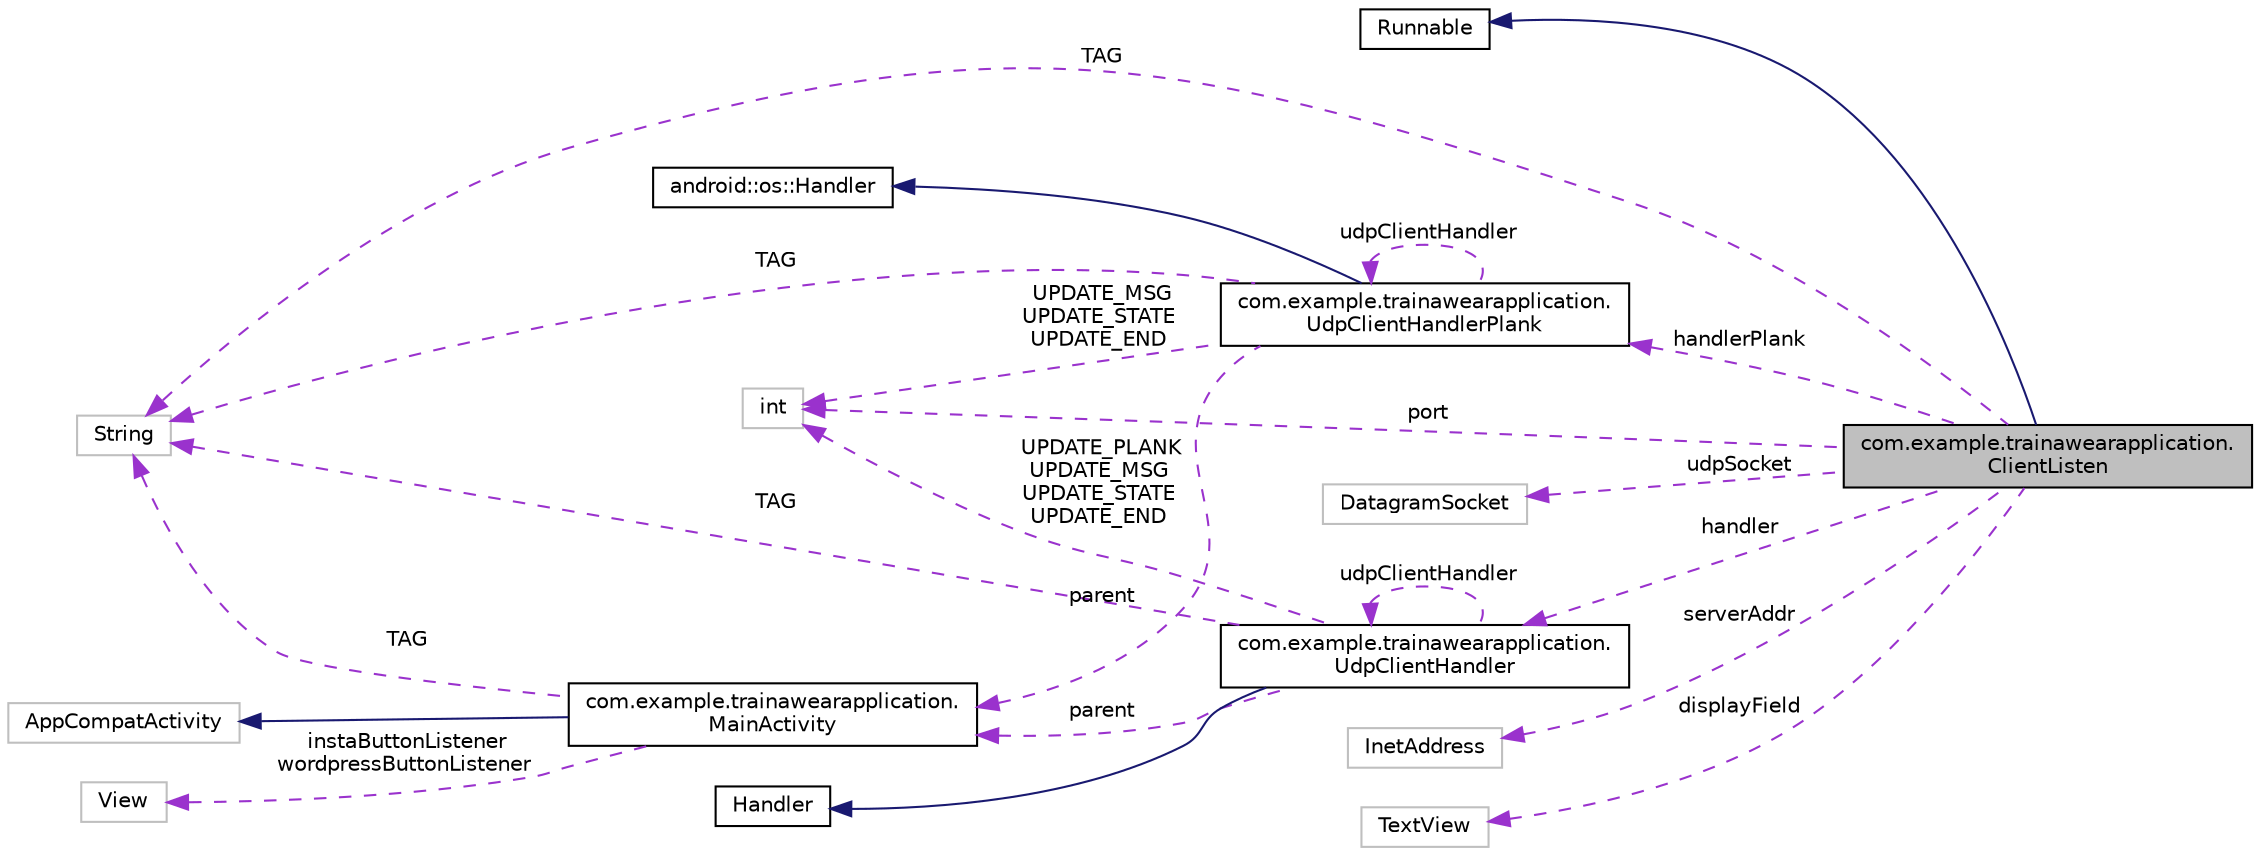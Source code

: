 digraph "com.example.trainawearapplication.ClientListen"
{
 // INTERACTIVE_SVG=YES
 // LATEX_PDF_SIZE
  edge [fontname="Helvetica",fontsize="10",labelfontname="Helvetica",labelfontsize="10"];
  node [fontname="Helvetica",fontsize="10",shape=record];
  rankdir="LR";
  Node2 [label="com.example.trainawearapplication.\lClientListen",height=0.2,width=0.4,color="black", fillcolor="grey75", style="filled", fontcolor="black",tooltip=" "];
  Node3 -> Node2 [dir="back",color="midnightblue",fontsize="10",style="solid",fontname="Helvetica"];
  Node3 [label="Runnable",height=0.2,width=0.4,color="black", fillcolor="white", style="filled",URL="$class_runnable.html",tooltip=" "];
  Node4 -> Node2 [dir="back",color="darkorchid3",fontsize="10",style="dashed",label=" TAG" ,fontname="Helvetica"];
  Node4 [label="String",height=0.2,width=0.4,color="grey75", fillcolor="white", style="filled",tooltip=" "];
  Node5 -> Node2 [dir="back",color="darkorchid3",fontsize="10",style="dashed",label=" handlerPlank" ,fontname="Helvetica"];
  Node5 [label="com.example.trainawearapplication.\lUdpClientHandlerPlank",height=0.2,width=0.4,color="black", fillcolor="white", style="filled",URL="$classcom_1_1example_1_1trainawearapplication_1_1_udp_client_handler_plank.html",tooltip=" "];
  Node6 -> Node5 [dir="back",color="midnightblue",fontsize="10",style="solid",fontname="Helvetica"];
  Node6 [label="android::os::Handler",height=0.2,width=0.4,color="black", fillcolor="white", style="filled",URL="$classandroid_1_1os_1_1_handler.html",tooltip=" "];
  Node4 -> Node5 [dir="back",color="darkorchid3",fontsize="10",style="dashed",label=" TAG" ,fontname="Helvetica"];
  Node5 -> Node5 [dir="back",color="darkorchid3",fontsize="10",style="dashed",label=" udpClientHandler" ,fontname="Helvetica"];
  Node7 -> Node5 [dir="back",color="darkorchid3",fontsize="10",style="dashed",label=" parent" ,fontname="Helvetica"];
  Node7 [label="com.example.trainawearapplication.\lMainActivity",height=0.2,width=0.4,color="black", fillcolor="white", style="filled",URL="$classcom_1_1example_1_1trainawearapplication_1_1_main_activity.html",tooltip=" "];
  Node8 -> Node7 [dir="back",color="midnightblue",fontsize="10",style="solid",fontname="Helvetica"];
  Node8 [label="AppCompatActivity",height=0.2,width=0.4,color="grey75", fillcolor="white", style="filled",tooltip=" "];
  Node4 -> Node7 [dir="back",color="darkorchid3",fontsize="10",style="dashed",label=" TAG" ,fontname="Helvetica"];
  Node9 -> Node7 [dir="back",color="darkorchid3",fontsize="10",style="dashed",label=" instaButtonListener\nwordpressButtonListener" ,fontname="Helvetica"];
  Node9 [label="View",height=0.2,width=0.4,color="grey75", fillcolor="white", style="filled",tooltip=" "];
  Node10 -> Node5 [dir="back",color="darkorchid3",fontsize="10",style="dashed",label=" UPDATE_MSG\nUPDATE_STATE\nUPDATE_END" ,fontname="Helvetica"];
  Node10 [label="int",height=0.2,width=0.4,color="grey75", fillcolor="white", style="filled",tooltip=" "];
  Node11 -> Node2 [dir="back",color="darkorchid3",fontsize="10",style="dashed",label=" udpSocket" ,fontname="Helvetica"];
  Node11 [label="DatagramSocket",height=0.2,width=0.4,color="grey75", fillcolor="white", style="filled",tooltip=" "];
  Node12 -> Node2 [dir="back",color="darkorchid3",fontsize="10",style="dashed",label=" handler" ,fontname="Helvetica"];
  Node12 [label="com.example.trainawearapplication.\lUdpClientHandler",height=0.2,width=0.4,color="black", fillcolor="white", style="filled",URL="$classcom_1_1example_1_1trainawearapplication_1_1_udp_client_handler.html",tooltip=" "];
  Node13 -> Node12 [dir="back",color="midnightblue",fontsize="10",style="solid",fontname="Helvetica"];
  Node13 [label="Handler",height=0.2,width=0.4,color="black", fillcolor="white", style="filled",URL="$classandroid_1_1os_1_1_handler.html",tooltip=" "];
  Node4 -> Node12 [dir="back",color="darkorchid3",fontsize="10",style="dashed",label=" TAG" ,fontname="Helvetica"];
  Node7 -> Node12 [dir="back",color="darkorchid3",fontsize="10",style="dashed",label=" parent" ,fontname="Helvetica"];
  Node12 -> Node12 [dir="back",color="darkorchid3",fontsize="10",style="dashed",label=" udpClientHandler" ,fontname="Helvetica"];
  Node10 -> Node12 [dir="back",color="darkorchid3",fontsize="10",style="dashed",label=" UPDATE_PLANK\nUPDATE_MSG\nUPDATE_STATE\nUPDATE_END" ,fontname="Helvetica"];
  Node10 -> Node2 [dir="back",color="darkorchid3",fontsize="10",style="dashed",label=" port" ,fontname="Helvetica"];
  Node14 -> Node2 [dir="back",color="darkorchid3",fontsize="10",style="dashed",label=" serverAddr" ,fontname="Helvetica"];
  Node14 [label="InetAddress",height=0.2,width=0.4,color="grey75", fillcolor="white", style="filled",tooltip=" "];
  Node15 -> Node2 [dir="back",color="darkorchid3",fontsize="10",style="dashed",label=" displayField" ,fontname="Helvetica"];
  Node15 [label="TextView",height=0.2,width=0.4,color="grey75", fillcolor="white", style="filled",tooltip=" "];
}
